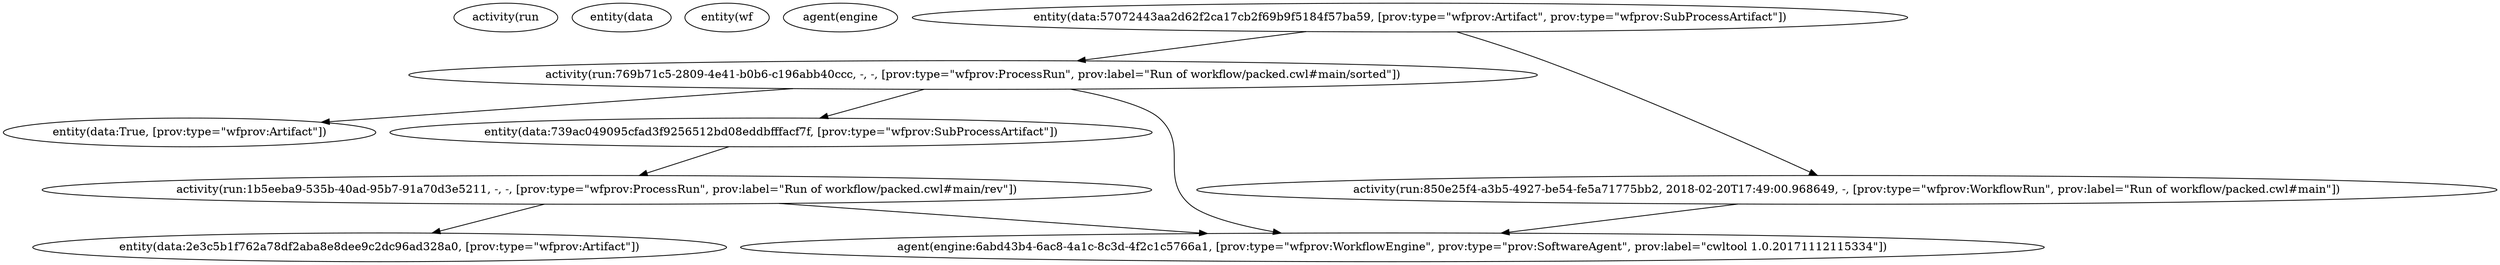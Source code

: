 digraph  {
"activity(run";
"entity(data";
"entity(data";
"entity(wf";
"entity(wf";
"entity(data";
"entity(wf";
"activity(run";
"entity(data";
"agent(engine";
"activity(run";
"activity(run:769b71c5-2809-4e41-b0b6-c196abb40ccc, -, -, [prov:type=\"wfprov:ProcessRun\", prov:label=\"Run of workflow/packed.cwl#main/sorted\"])" -> "agent(engine:6abd43b4-6ac8-4a1c-8c3d-4f2c1c5766a1, [prov:type=\"wfprov:WorkflowEngine\", prov:type=\"prov:SoftwareAgent\", prov:label=\"cwltool 1.0.20171112115334\"])"  [relation="wasAssociatedWith(run:769b71c5-2809-4e41-b0b6-c196abb40ccc, engine:6abd43b4-6ac8-4a1c-8c3d-4f2c1c5766a1, wf:main/sorted)", key=0];
"activity(run:769b71c5-2809-4e41-b0b6-c196abb40ccc, -, -, [prov:type=\"wfprov:ProcessRun\", prov:label=\"Run of workflow/packed.cwl#main/sorted\"])" -> "entity(data:True, [prov:type=\"wfprov:Artifact\"])"  [relation="used(run:769b71c5-2809-4e41-b0b6-c196abb40ccc, data:True, 2018-02-20T17:49:03.125225, [prov:role=\"sorted/reverse\"])", key=0];
"activity(run:769b71c5-2809-4e41-b0b6-c196abb40ccc, -, -, [prov:type=\"wfprov:ProcessRun\", prov:label=\"Run of workflow/packed.cwl#main/sorted\"])" -> "entity(data:739ac049095cfad3f9256512bd08eddbfffacf7f, [prov:type=\"wfprov:SubProcessArtifact\"])"  [relation="used(run:769b71c5-2809-4e41-b0b6-c196abb40ccc, data:739ac049095cfad3f9256512bd08eddbfffacf7f, 2018-02-20T17:49:03.125000, [prov:role=\"sorted/input\"])", key=0];
"entity(data:57072443aa2d62f2ca17cb2f69b9f5184f57ba59, [prov:type=\"wfprov:Artifact\", prov:type=\"wfprov:SubProcessArtifact\"])" -> "activity(run:769b71c5-2809-4e41-b0b6-c196abb40ccc, -, -, [prov:type=\"wfprov:ProcessRun\", prov:label=\"Run of workflow/packed.cwl#main/sorted\"])"  [relation="wasGeneratedBy(data:57072443aa2d62f2ca17cb2f69b9f5184f57ba59, run:769b71c5-2809-4e41-b0b6-c196abb40ccc, 2018-02-20T17:49:04.266410, [prov:role=\"wf:main/sorted/output\"])", key=0];
"entity(data:57072443aa2d62f2ca17cb2f69b9f5184f57ba59, [prov:type=\"wfprov:Artifact\", prov:type=\"wfprov:SubProcessArtifact\"])" -> "activity(run:850e25f4-a3b5-4927-be54-fe5a71775bb2, 2018-02-20T17:49:00.968649, -, [prov:type=\"wfprov:WorkflowRun\", prov:label=\"Run of workflow/packed.cwl#main\"])"  [relation="wasGeneratedBy(data:57072443aa2d62f2ca17cb2f69b9f5184f57ba59, run:850e25f4-a3b5-4927-be54-fe5a71775bb2, 2018-02-20T17:49:04.268548, [prov:role=\"wf:main/output\"])", key=0];
"entity(data:739ac049095cfad3f9256512bd08eddbfffacf7f, [prov:type=\"wfprov:SubProcessArtifact\"])" -> "activity(run:1b5eeba9-535b-40ad-95b7-91a70d3e5211, -, -, [prov:type=\"wfprov:ProcessRun\", prov:label=\"Run of workflow/packed.cwl#main/rev\"])"  [relation="wasGeneratedBy(data:739ac049095cfad3f9256512bd08eddbfffacf7f, run:1b5eeba9-535b-40ad-95b7-91a70d3e5211, 2018-02-20T17:49:02.800378, [prov:role=\"wf:main/rev/output\"])", key=0];
"activity(run:1b5eeba9-535b-40ad-95b7-91a70d3e5211, -, -, [prov:type=\"wfprov:ProcessRun\", prov:label=\"Run of workflow/packed.cwl#main/rev\"])" -> "agent(engine:6abd43b4-6ac8-4a1c-8c3d-4f2c1c5766a1, [prov:type=\"wfprov:WorkflowEngine\", prov:type=\"prov:SoftwareAgent\", prov:label=\"cwltool 1.0.20171112115334\"])"  [relation="wasAssociatedWith(run:1b5eeba9-535b-40ad-95b7-91a70d3e5211, engine:6abd43b4-6ac8-4a1c-8c3d-4f2c1c5766a1, wf:main/rev)", key=0];
"activity(run:1b5eeba9-535b-40ad-95b7-91a70d3e5211, -, -, [prov:type=\"wfprov:ProcessRun\", prov:label=\"Run of workflow/packed.cwl#main/rev\"])" -> "entity(data:2e3c5b1f762a78df2aba8e8dee9c2dc96ad328a0, [prov:type=\"wfprov:Artifact\"])"  [relation="used(run:1b5eeba9-535b-40ad-95b7-91a70d3e5211, data:2e3c5b1f762a78df2aba8e8dee9c2dc96ad328a0, 2018-02-20T17:49:01.830165, [prov:role=\"rev/input\"])", key=0];
"activity(run:850e25f4-a3b5-4927-be54-fe5a71775bb2, 2018-02-20T17:49:00.968649, -, [prov:type=\"wfprov:WorkflowRun\", prov:label=\"Run of workflow/packed.cwl#main\"])" -> "agent(engine:6abd43b4-6ac8-4a1c-8c3d-4f2c1c5766a1, [prov:type=\"wfprov:WorkflowEngine\", prov:type=\"prov:SoftwareAgent\", prov:label=\"cwltool 1.0.20171112115334\"])"  [relation="wasAssociatedWith(run:850e25f4-a3b5-4927-be54-fe5a71775bb2, engine:6abd43b4-6ac8-4a1c-8c3d-4f2c1c5766a1, wf:main)", key=0];
}

